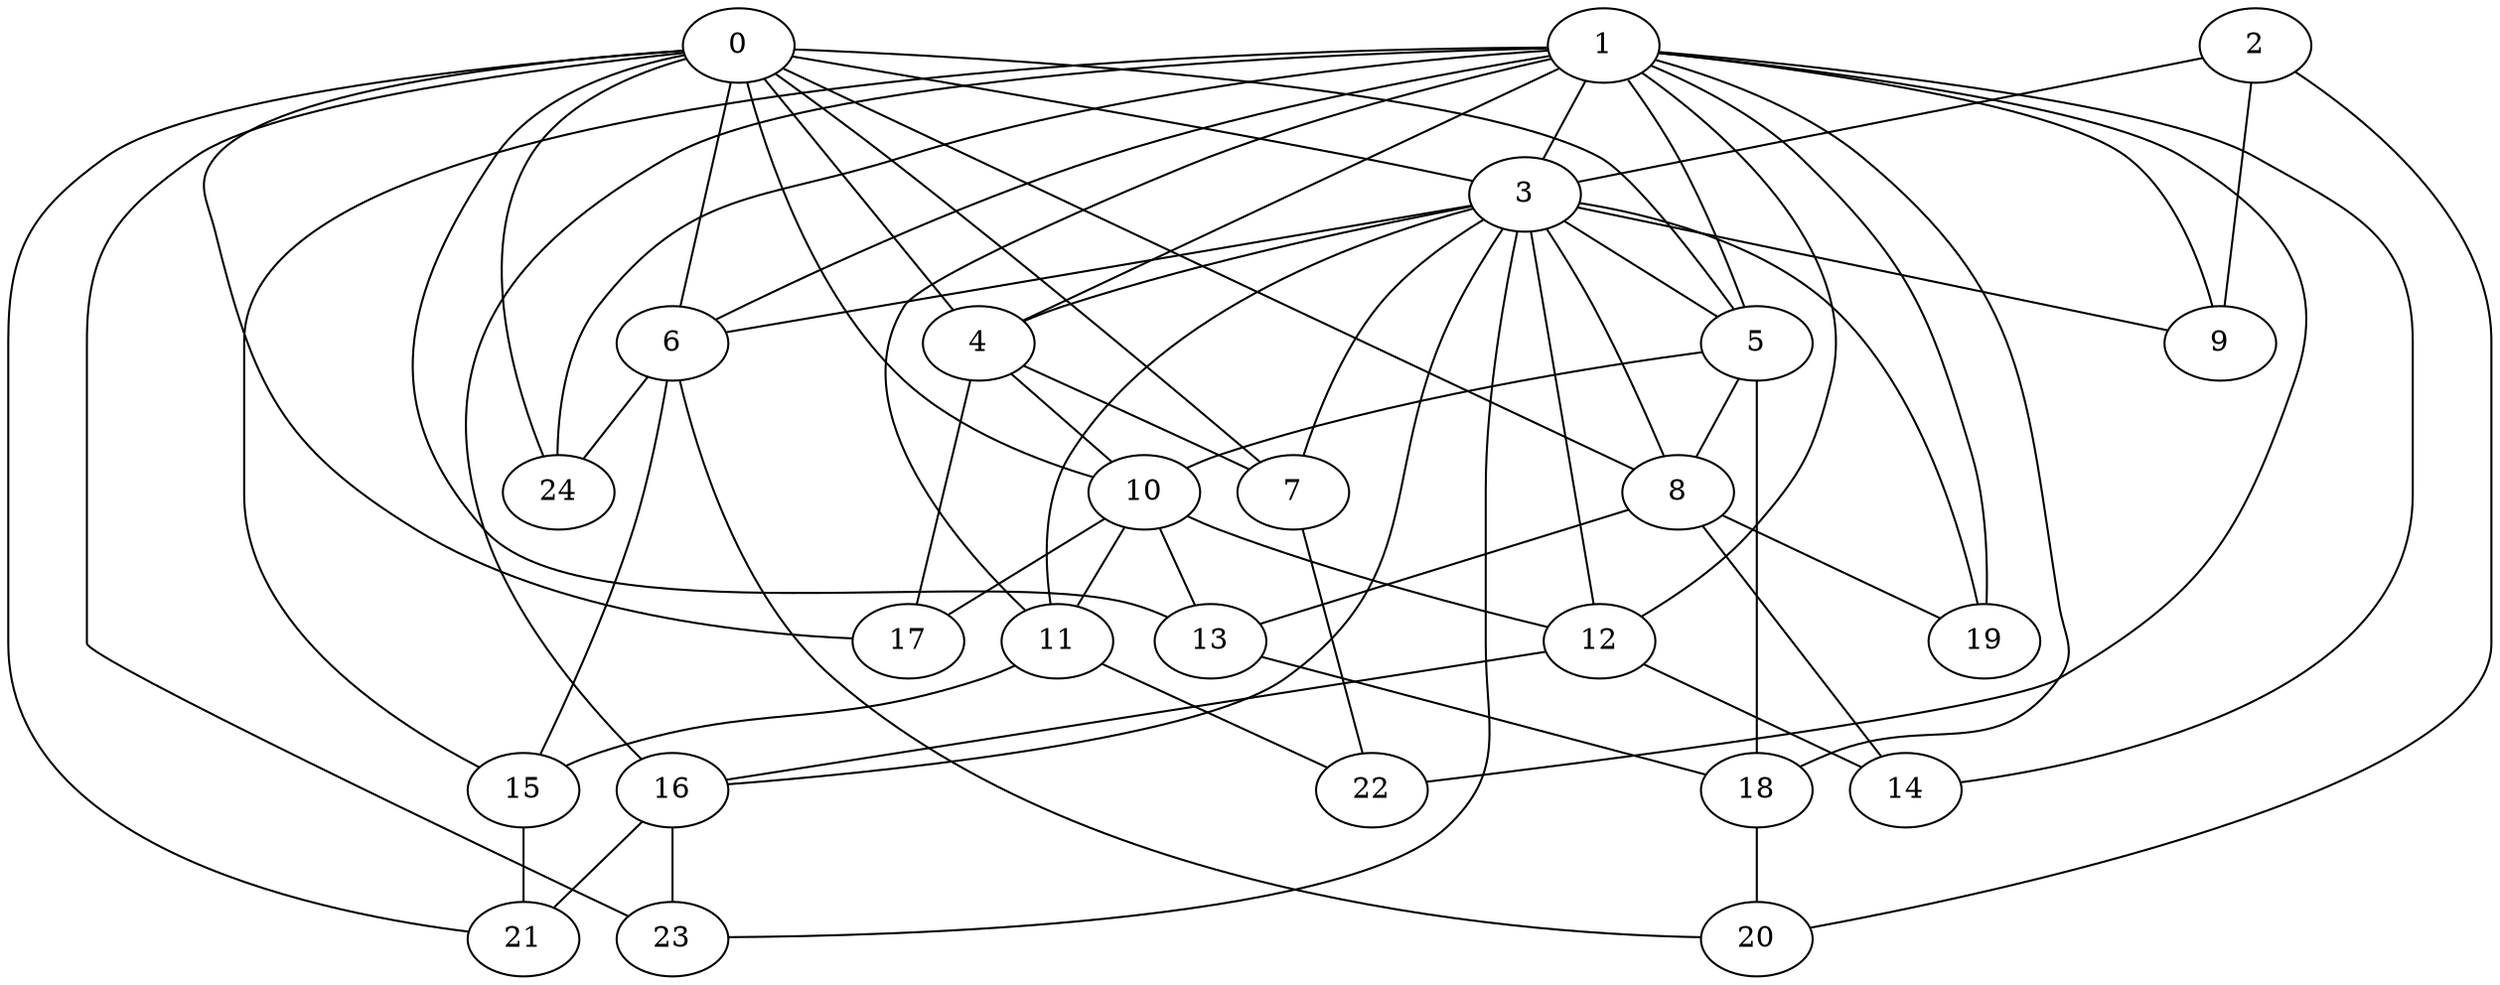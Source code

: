 strict graph "barabasi_albert_graph(25,3)" {
0;
1;
2;
3;
4;
5;
6;
7;
8;
9;
10;
11;
12;
13;
14;
15;
16;
17;
18;
19;
20;
21;
22;
23;
24;
0 -- 3  [is_available=True, prob="0.354950463869"];
0 -- 4  [is_available=True, prob="0.484028443551"];
0 -- 5  [is_available=True, prob="1.0"];
0 -- 6  [is_available=True, prob="0.409734451294"];
0 -- 7  [is_available=True, prob="0.0644181654594"];
0 -- 8  [is_available=True, prob="1.0"];
0 -- 10  [is_available=True, prob="1.0"];
0 -- 13  [is_available=True, prob="0.319497985052"];
0 -- 17  [is_available=True, prob="0.695114586387"];
0 -- 21  [is_available=True, prob="0.966771021605"];
0 -- 23  [is_available=True, prob="1.0"];
0 -- 24  [is_available=True, prob="1.0"];
1 -- 3  [is_available=True, prob="0.182940989657"];
1 -- 4  [is_available=True, prob="0.95041801262"];
1 -- 5  [is_available=True, prob="1.0"];
1 -- 6  [is_available=True, prob="1.0"];
1 -- 9  [is_available=True, prob="0.191718069418"];
1 -- 11  [is_available=True, prob="0.64924266514"];
1 -- 12  [is_available=True, prob="0.286374057354"];
1 -- 14  [is_available=True, prob="0.571697363509"];
1 -- 15  [is_available=True, prob="0.284507131621"];
1 -- 16  [is_available=True, prob="0.658093369902"];
1 -- 18  [is_available=True, prob="0.465101219722"];
1 -- 19  [is_available=True, prob="1.0"];
1 -- 22  [is_available=True, prob="0.463077802993"];
1 -- 24  [is_available=True, prob="0.970854273076"];
2 -- 9  [is_available=True, prob="1.0"];
2 -- 3  [is_available=True, prob="0.573774297294"];
2 -- 20  [is_available=True, prob="0.473128559509"];
3 -- 4  [is_available=True, prob="1.0"];
3 -- 5  [is_available=True, prob="0.628350518412"];
3 -- 6  [is_available=True, prob="1.0"];
3 -- 7  [is_available=True, prob="0.38495275912"];
3 -- 8  [is_available=True, prob="0.723483504746"];
3 -- 9  [is_available=True, prob="0.886869872386"];
3 -- 11  [is_available=True, prob="0.2587536287"];
3 -- 12  [is_available=True, prob="1.0"];
3 -- 16  [is_available=True, prob="0.543167199521"];
3 -- 19  [is_available=True, prob="0.0141723376985"];
3 -- 23  [is_available=True, prob="1.0"];
4 -- 7  [is_available=True, prob="0.863196885778"];
4 -- 10  [is_available=True, prob="1.0"];
4 -- 17  [is_available=True, prob="0.23324382211"];
5 -- 8  [is_available=True, prob="0.353894735513"];
5 -- 10  [is_available=True, prob="0.600207790471"];
5 -- 18  [is_available=True, prob="1.0"];
6 -- 15  [is_available=True, prob="1.0"];
6 -- 20  [is_available=True, prob="0.586365804887"];
6 -- 24  [is_available=True, prob="0.216160932994"];
7 -- 22  [is_available=True, prob="0.252751643145"];
8 -- 13  [is_available=True, prob="0.609765770802"];
8 -- 14  [is_available=True, prob="0.868282951546"];
8 -- 19  [is_available=True, prob="0.101970364802"];
10 -- 11  [is_available=True, prob="1.0"];
10 -- 12  [is_available=True, prob="0.0386768313345"];
10 -- 13  [is_available=True, prob="0.526702329709"];
10 -- 17  [is_available=True, prob="0.926899356903"];
11 -- 22  [is_available=True, prob="0.689323301133"];
11 -- 15  [is_available=True, prob="1.0"];
12 -- 16  [is_available=True, prob="0.630644038569"];
12 -- 14  [is_available=True, prob="0.648137029276"];
13 -- 18  [is_available=True, prob="0.65814109851"];
15 -- 21  [is_available=True, prob="0.694615603616"];
16 -- 21  [is_available=True, prob="0.743935045095"];
16 -- 23  [is_available=True, prob="0.760319113345"];
18 -- 20  [is_available=True, prob="0.506702638334"];
}
